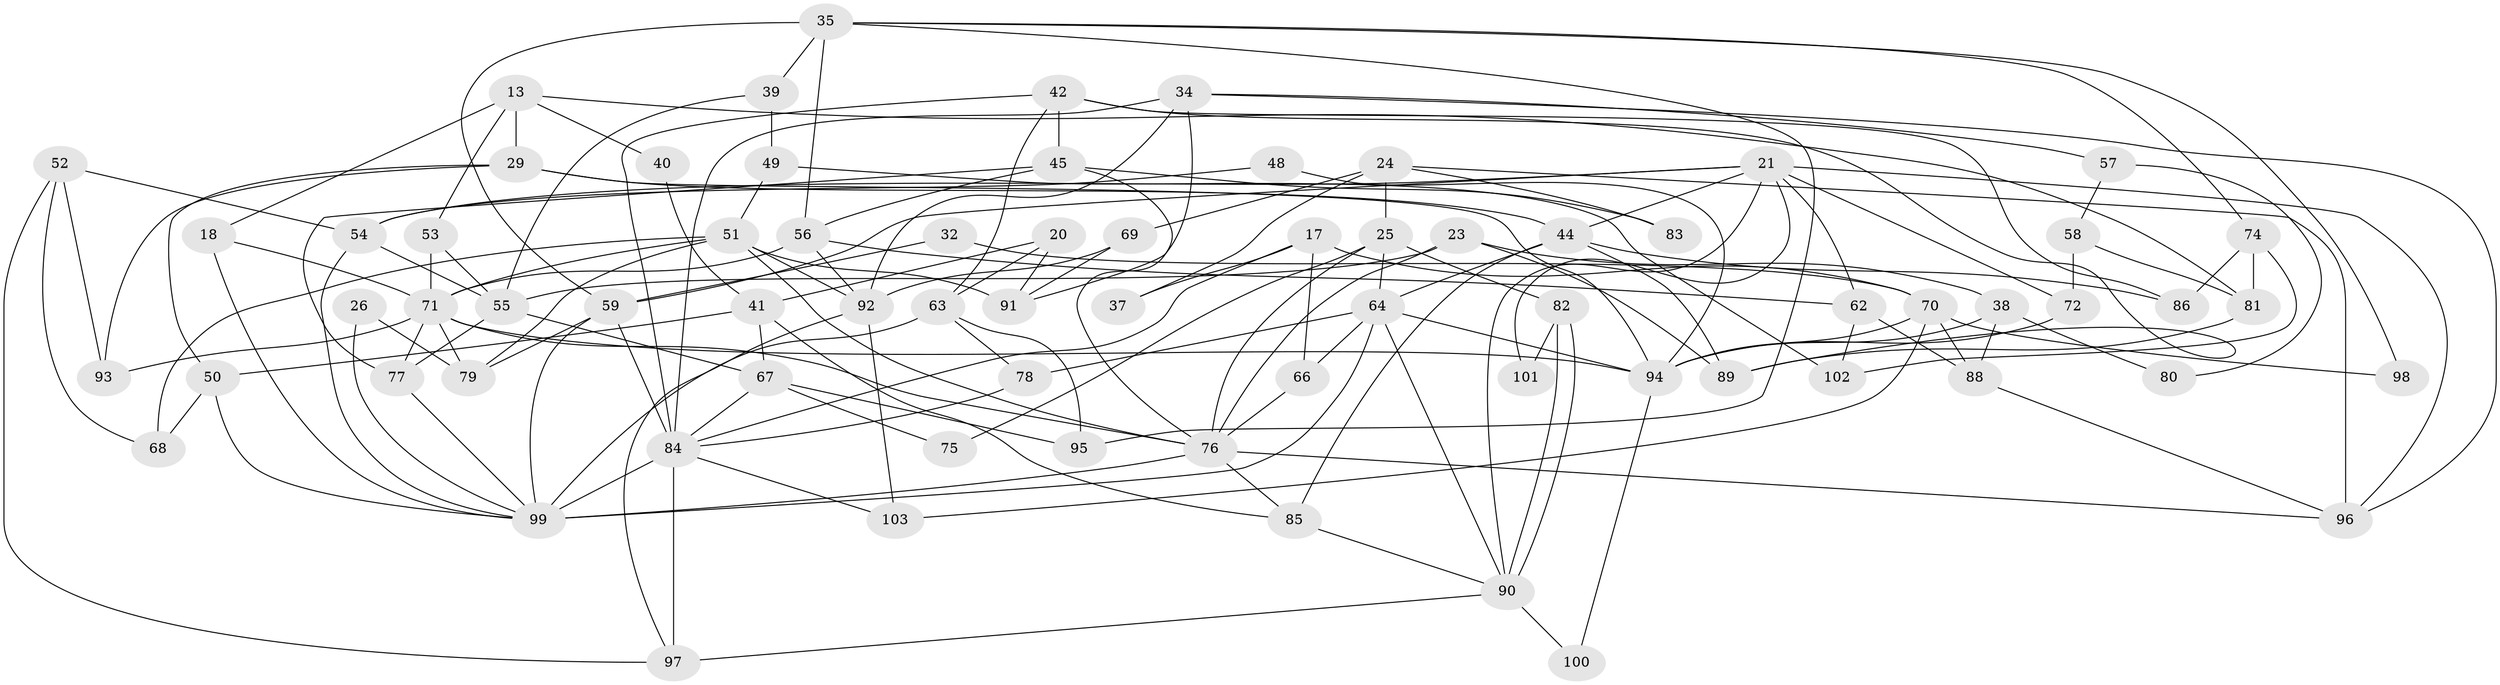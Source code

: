 // original degree distribution, {5: 0.14563106796116504, 3: 0.2815533980582524, 4: 0.2815533980582524, 7: 0.05825242718446602, 6: 0.10679611650485436, 2: 0.1262135922330097}
// Generated by graph-tools (version 1.1) at 2025/55/03/04/25 21:55:21]
// undirected, 72 vertices, 156 edges
graph export_dot {
graph [start="1"]
  node [color=gray90,style=filled];
  13;
  17;
  18;
  20;
  21 [super="+10"];
  23;
  24;
  25;
  26;
  29 [super="+9"];
  32;
  34 [super="+27"];
  35;
  37;
  38;
  39;
  40;
  41;
  42 [super="+8"];
  44 [super="+36"];
  45 [super="+6"];
  48;
  49 [super="+30"];
  50;
  51 [super="+33"];
  52;
  53 [super="+28"];
  54;
  55 [super="+22"];
  56;
  57;
  58;
  59 [super="+11"];
  62;
  63;
  64 [super="+16"];
  66;
  67;
  68;
  69;
  70;
  71 [super="+14+31+65"];
  72;
  74;
  75;
  76 [super="+12"];
  77 [super="+60"];
  78;
  79;
  80;
  81 [super="+43"];
  82;
  83;
  84 [super="+1+73"];
  85;
  86;
  88;
  89 [super="+15"];
  90;
  91;
  92;
  93;
  94 [super="+46"];
  95;
  96;
  97 [super="+61"];
  98;
  99 [super="+87+47"];
  100;
  101;
  102;
  103;
  13 -- 18;
  13 -- 40;
  13 -- 53 [weight=2];
  13 -- 81;
  13 -- 29;
  17 -- 66;
  17 -- 37;
  17 -- 70;
  17 -- 84;
  18 -- 99;
  18 -- 71;
  20 -- 91;
  20 -- 41;
  20 -- 63;
  21 -- 54 [weight=2];
  21 -- 44;
  21 -- 96;
  21 -- 101;
  21 -- 72;
  21 -- 90;
  21 -- 62;
  21 -- 59;
  23 -- 38;
  23 -- 89;
  23 -- 55;
  23 -- 76;
  24 -- 25;
  24 -- 96;
  24 -- 37;
  24 -- 69;
  24 -- 83;
  25 -- 76;
  25 -- 75;
  25 -- 82;
  25 -- 64;
  26 -- 79;
  26 -- 99;
  29 -- 93;
  29 -- 50;
  29 -- 44;
  29 -- 94;
  32 -- 70;
  32 -- 59;
  34 -- 91 [weight=2];
  34 -- 57;
  34 -- 96;
  34 -- 92;
  34 -- 84;
  35 -- 74;
  35 -- 39;
  35 -- 56;
  35 -- 59 [weight=2];
  35 -- 95;
  35 -- 98;
  38 -- 94;
  38 -- 80;
  38 -- 88;
  39 -- 49;
  39 -- 55;
  40 -- 41;
  41 -- 67;
  41 -- 50;
  41 -- 85;
  42 -- 63;
  42 -- 89;
  42 -- 84;
  42 -- 45;
  42 -- 86;
  44 -- 86;
  44 -- 64 [weight=2];
  44 -- 85;
  44 -- 89;
  45 -- 56;
  45 -- 83;
  45 -- 77;
  45 -- 76;
  48 -- 54;
  48 -- 94;
  49 -- 102;
  49 -- 51 [weight=2];
  50 -- 68;
  50 -- 99;
  51 -- 79;
  51 -- 76;
  51 -- 91;
  51 -- 92;
  51 -- 68;
  51 -- 71;
  52 -- 97;
  52 -- 54;
  52 -- 68;
  52 -- 93;
  53 -- 55 [weight=2];
  53 -- 71 [weight=2];
  54 -- 55;
  54 -- 99;
  55 -- 67;
  55 -- 77 [weight=2];
  56 -- 92;
  56 -- 62;
  56 -- 71;
  57 -- 58;
  57 -- 80;
  58 -- 72;
  58 -- 81 [weight=2];
  59 -- 79;
  59 -- 99;
  59 -- 84 [weight=2];
  62 -- 88;
  62 -- 102;
  63 -- 99;
  63 -- 78;
  63 -- 95;
  64 -- 94 [weight=2];
  64 -- 66;
  64 -- 78;
  64 -- 90;
  64 -- 99 [weight=2];
  66 -- 76;
  67 -- 95;
  67 -- 75;
  67 -- 84;
  69 -- 92;
  69 -- 91;
  70 -- 88;
  70 -- 94;
  70 -- 98;
  70 -- 103;
  71 -- 93;
  71 -- 77 [weight=2];
  71 -- 79;
  71 -- 76;
  71 -- 94;
  72 -- 94;
  74 -- 86;
  74 -- 81 [weight=2];
  74 -- 102;
  76 -- 85;
  76 -- 96;
  76 -- 99;
  77 -- 99;
  78 -- 84;
  81 -- 89;
  82 -- 90;
  82 -- 90;
  82 -- 101;
  84 -- 99 [weight=2];
  84 -- 97 [weight=2];
  84 -- 103;
  85 -- 90;
  88 -- 96;
  90 -- 100;
  90 -- 97;
  92 -- 97;
  92 -- 103;
  94 -- 100;
}
